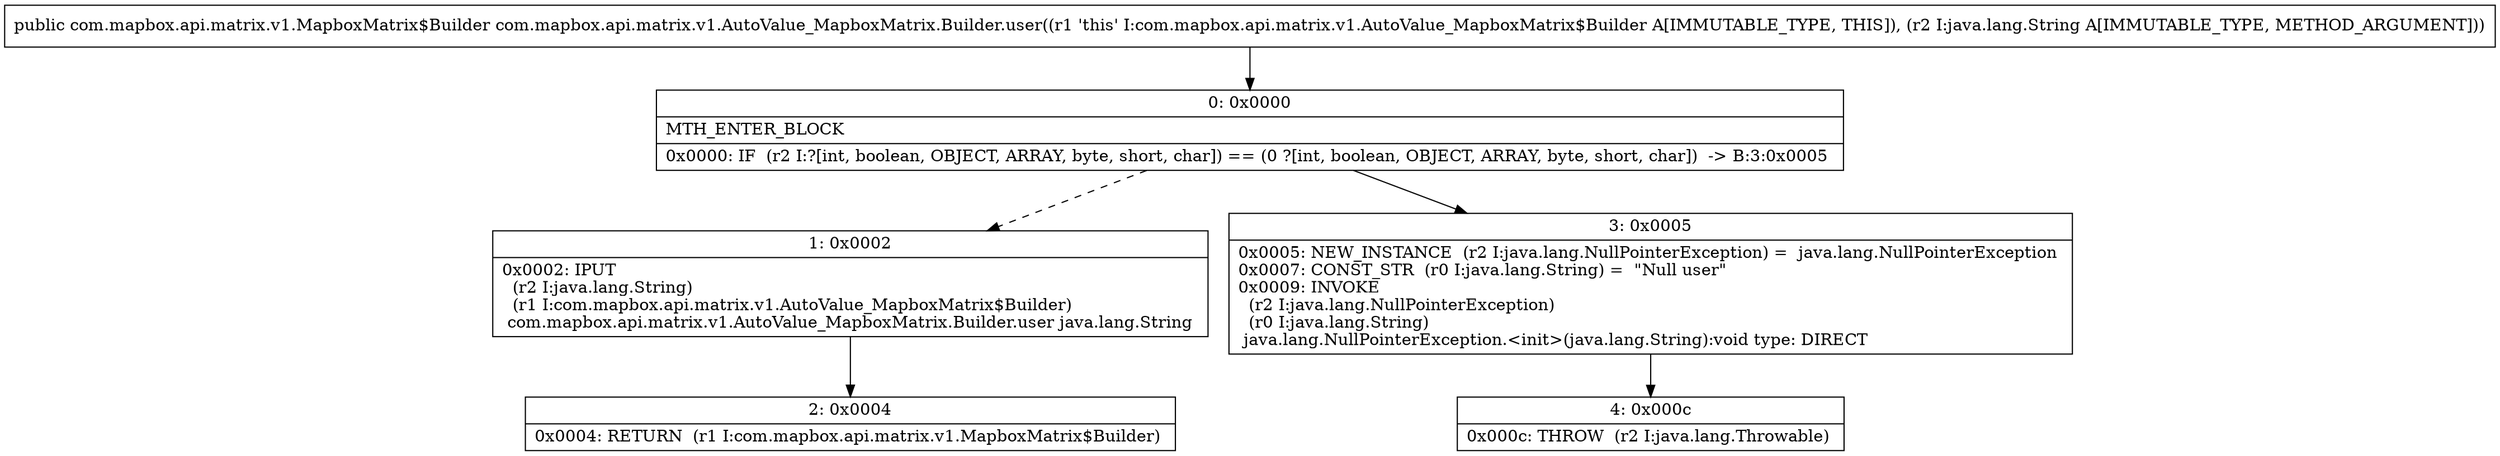 digraph "CFG forcom.mapbox.api.matrix.v1.AutoValue_MapboxMatrix.Builder.user(Ljava\/lang\/String;)Lcom\/mapbox\/api\/matrix\/v1\/MapboxMatrix$Builder;" {
Node_0 [shape=record,label="{0\:\ 0x0000|MTH_ENTER_BLOCK\l|0x0000: IF  (r2 I:?[int, boolean, OBJECT, ARRAY, byte, short, char]) == (0 ?[int, boolean, OBJECT, ARRAY, byte, short, char])  \-\> B:3:0x0005 \l}"];
Node_1 [shape=record,label="{1\:\ 0x0002|0x0002: IPUT  \l  (r2 I:java.lang.String)\l  (r1 I:com.mapbox.api.matrix.v1.AutoValue_MapboxMatrix$Builder)\l com.mapbox.api.matrix.v1.AutoValue_MapboxMatrix.Builder.user java.lang.String \l}"];
Node_2 [shape=record,label="{2\:\ 0x0004|0x0004: RETURN  (r1 I:com.mapbox.api.matrix.v1.MapboxMatrix$Builder) \l}"];
Node_3 [shape=record,label="{3\:\ 0x0005|0x0005: NEW_INSTANCE  (r2 I:java.lang.NullPointerException) =  java.lang.NullPointerException \l0x0007: CONST_STR  (r0 I:java.lang.String) =  \"Null user\" \l0x0009: INVOKE  \l  (r2 I:java.lang.NullPointerException)\l  (r0 I:java.lang.String)\l java.lang.NullPointerException.\<init\>(java.lang.String):void type: DIRECT \l}"];
Node_4 [shape=record,label="{4\:\ 0x000c|0x000c: THROW  (r2 I:java.lang.Throwable) \l}"];
MethodNode[shape=record,label="{public com.mapbox.api.matrix.v1.MapboxMatrix$Builder com.mapbox.api.matrix.v1.AutoValue_MapboxMatrix.Builder.user((r1 'this' I:com.mapbox.api.matrix.v1.AutoValue_MapboxMatrix$Builder A[IMMUTABLE_TYPE, THIS]), (r2 I:java.lang.String A[IMMUTABLE_TYPE, METHOD_ARGUMENT])) }"];
MethodNode -> Node_0;
Node_0 -> Node_1[style=dashed];
Node_0 -> Node_3;
Node_1 -> Node_2;
Node_3 -> Node_4;
}

